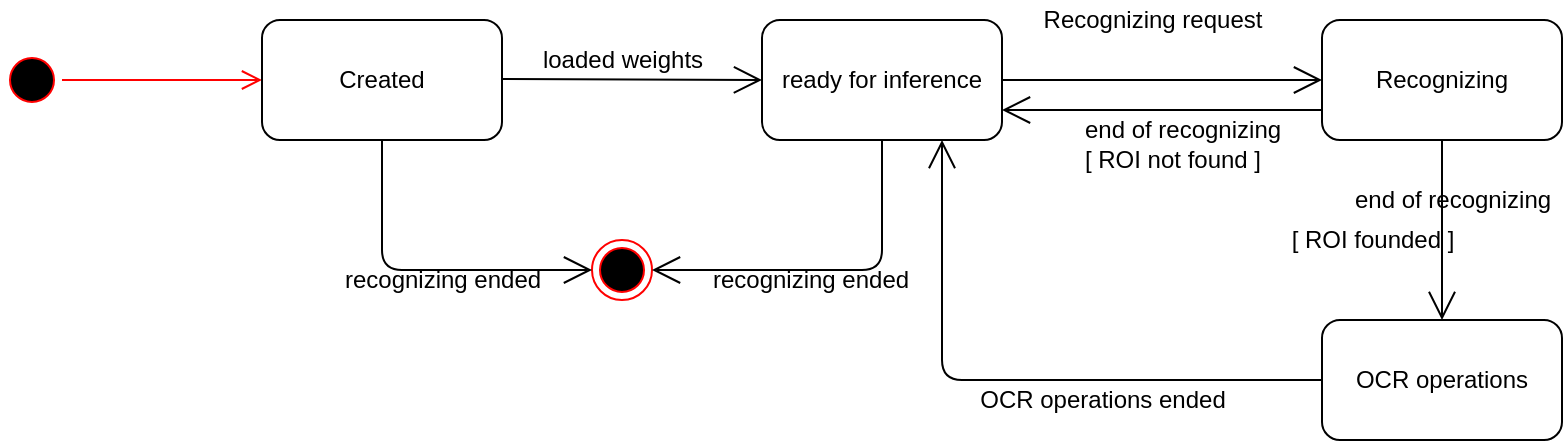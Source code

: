 <mxfile version="13.4.0" type="device"><diagram id="50ZqYa0tMNIlFlnFQmql" name="Page-1"><mxGraphModel dx="946" dy="473" grid="1" gridSize="10" guides="1" tooltips="1" connect="1" arrows="1" fold="1" page="1" pageScale="1" pageWidth="827" pageHeight="1169" math="0" shadow="0"><root><mxCell id="0"/><mxCell id="1" parent="0"/><mxCell id="nHpawkvWkCsd4QM6c0gj-1" value="" style="ellipse;html=1;shape=startState;fillColor=#000000;strokeColor=#ff0000;" parent="1" vertex="1"><mxGeometry x="10" y="25" width="30" height="30" as="geometry"/></mxCell><mxCell id="nHpawkvWkCsd4QM6c0gj-2" value="" style="edgeStyle=orthogonalEdgeStyle;html=1;verticalAlign=bottom;endArrow=open;endSize=8;strokeColor=#ff0000;entryX=0;entryY=0.5;entryDx=0;entryDy=0;" parent="1" source="nHpawkvWkCsd4QM6c0gj-1" target="nHpawkvWkCsd4QM6c0gj-3" edge="1"><mxGeometry relative="1" as="geometry"><mxPoint x="100" y="25" as="targetPoint"/><Array as="points"/></mxGeometry></mxCell><mxCell id="nHpawkvWkCsd4QM6c0gj-3" value="Created" style="rounded=1;whiteSpace=wrap;html=1;" parent="1" vertex="1"><mxGeometry x="140" y="10" width="120" height="60" as="geometry"/></mxCell><mxCell id="nHpawkvWkCsd4QM6c0gj-4" value="ready for inference" style="rounded=1;whiteSpace=wrap;html=1;" parent="1" vertex="1"><mxGeometry x="390" y="10" width="120" height="60" as="geometry"/></mxCell><mxCell id="nHpawkvWkCsd4QM6c0gj-5" value="" style="endArrow=open;endFill=1;endSize=12;html=1;" parent="1" edge="1"><mxGeometry width="160" relative="1" as="geometry"><mxPoint x="260" y="39.5" as="sourcePoint"/><mxPoint x="390" y="40" as="targetPoint"/></mxGeometry></mxCell><mxCell id="nHpawkvWkCsd4QM6c0gj-6" value="loaded weights" style="text;html=1;align=center;verticalAlign=middle;resizable=0;points=[];autosize=1;" parent="1" vertex="1"><mxGeometry x="270" y="20" width="100" height="20" as="geometry"/></mxCell><mxCell id="nHpawkvWkCsd4QM6c0gj-7" value="" style="ellipse;html=1;shape=endState;fillColor=#000000;strokeColor=#ff0000;" parent="1" vertex="1"><mxGeometry x="305" y="120" width="30" height="30" as="geometry"/></mxCell><mxCell id="nHpawkvWkCsd4QM6c0gj-8" value="" style="endArrow=open;endFill=1;endSize=12;html=1;exitX=0.5;exitY=1;exitDx=0;exitDy=0;entryX=0;entryY=0.5;entryDx=0;entryDy=0;" parent="1" source="nHpawkvWkCsd4QM6c0gj-3" target="nHpawkvWkCsd4QM6c0gj-7" edge="1"><mxGeometry width="160" relative="1" as="geometry"><mxPoint x="120" y="210" as="sourcePoint"/><mxPoint x="280" y="210" as="targetPoint"/><Array as="points"><mxPoint x="200" y="135"/></Array></mxGeometry></mxCell><mxCell id="nHpawkvWkCsd4QM6c0gj-9" value="" style="endArrow=open;endFill=1;endSize=12;html=1;exitX=0.5;exitY=1;exitDx=0;exitDy=0;entryX=1;entryY=0.5;entryDx=0;entryDy=0;" parent="1" source="nHpawkvWkCsd4QM6c0gj-4" target="nHpawkvWkCsd4QM6c0gj-7" edge="1"><mxGeometry width="160" relative="1" as="geometry"><mxPoint x="440" y="170" as="sourcePoint"/><mxPoint x="600" y="170" as="targetPoint"/><Array as="points"><mxPoint x="450" y="135"/></Array></mxGeometry></mxCell><mxCell id="nHpawkvWkCsd4QM6c0gj-10" value="recognizing ended" style="text;html=1;align=center;verticalAlign=middle;resizable=0;points=[];autosize=1;" parent="1" vertex="1"><mxGeometry x="175" y="130" width="110" height="20" as="geometry"/></mxCell><mxCell id="nHpawkvWkCsd4QM6c0gj-11" value="recognizing ended" style="text;html=1;align=center;verticalAlign=middle;resizable=0;points=[];autosize=1;" parent="1" vertex="1"><mxGeometry x="358.5" y="130" width="110" height="20" as="geometry"/></mxCell><mxCell id="nHpawkvWkCsd4QM6c0gj-12" value="Recognizing" style="rounded=1;whiteSpace=wrap;html=1;" parent="1" vertex="1"><mxGeometry x="670" y="10" width="120" height="60" as="geometry"/></mxCell><mxCell id="nHpawkvWkCsd4QM6c0gj-14" value="" style="endArrow=open;endFill=1;endSize=12;html=1;entryX=0;entryY=0.5;entryDx=0;entryDy=0;" parent="1" source="nHpawkvWkCsd4QM6c0gj-4" target="nHpawkvWkCsd4QM6c0gj-12" edge="1"><mxGeometry width="160" relative="1" as="geometry"><mxPoint x="510" y="40" as="sourcePoint"/><mxPoint x="640" y="40" as="targetPoint"/></mxGeometry></mxCell><mxCell id="nHpawkvWkCsd4QM6c0gj-15" value="Recognizing request" style="text;html=1;align=center;verticalAlign=middle;resizable=0;points=[];autosize=1;" parent="1" vertex="1"><mxGeometry x="525" width="120" height="20" as="geometry"/></mxCell><mxCell id="nHpawkvWkCsd4QM6c0gj-18" value="OCR operations" style="rounded=1;whiteSpace=wrap;html=1;" parent="1" vertex="1"><mxGeometry x="670" y="160" width="120" height="60" as="geometry"/></mxCell><mxCell id="nHpawkvWkCsd4QM6c0gj-20" value="[ ROI founded ]" style="text;html=1;align=center;verticalAlign=middle;resizable=0;points=[];autosize=1;" parent="1" vertex="1"><mxGeometry x="645" y="110" width="100" height="20" as="geometry"/></mxCell><mxCell id="nHpawkvWkCsd4QM6c0gj-23" value="[ ROI not found ]" style="text;html=1;align=center;verticalAlign=middle;resizable=0;points=[];autosize=1;" parent="1" vertex="1"><mxGeometry x="545" y="70" width="100" height="20" as="geometry"/></mxCell><mxCell id="nHpawkvWkCsd4QM6c0gj-24" value="" style="endArrow=open;endFill=1;endSize=12;html=1;exitX=0;exitY=0.5;exitDx=0;exitDy=0;entryX=0.75;entryY=1;entryDx=0;entryDy=0;" parent="1" source="nHpawkvWkCsd4QM6c0gj-18" target="nHpawkvWkCsd4QM6c0gj-4" edge="1"><mxGeometry width="160" relative="1" as="geometry"><mxPoint x="490" y="170" as="sourcePoint"/><mxPoint x="650" y="170" as="targetPoint"/><Array as="points"><mxPoint x="480" y="190"/></Array></mxGeometry></mxCell><mxCell id="nHpawkvWkCsd4QM6c0gj-25" value="OCR operations ended" style="text;html=1;align=center;verticalAlign=middle;resizable=0;points=[];autosize=1;" parent="1" vertex="1"><mxGeometry x="490" y="190" width="140" height="20" as="geometry"/></mxCell><mxCell id="cGXM09IiaAvus3dOVaVR-6" value="end of recognizing" style="text;html=1;align=center;verticalAlign=middle;resizable=0;points=[];autosize=1;" parent="1" vertex="1"><mxGeometry x="680" y="90" width="110" height="20" as="geometry"/></mxCell><mxCell id="YdZ67gQMOpSPkLB5b-8v-1" value="" style="endArrow=open;endFill=1;endSize=12;html=1;entryX=0.5;entryY=0;entryDx=0;entryDy=0;exitX=0.5;exitY=1;exitDx=0;exitDy=0;" edge="1" parent="1" source="nHpawkvWkCsd4QM6c0gj-12" target="nHpawkvWkCsd4QM6c0gj-18"><mxGeometry width="160" relative="1" as="geometry"><mxPoint x="630" y="140" as="sourcePoint"/><mxPoint x="790" y="140" as="targetPoint"/></mxGeometry></mxCell><mxCell id="YdZ67gQMOpSPkLB5b-8v-3" value="" style="endArrow=open;endFill=1;endSize=12;html=1;entryX=1;entryY=0.75;entryDx=0;entryDy=0;exitX=0;exitY=0.75;exitDx=0;exitDy=0;" edge="1" parent="1" source="nHpawkvWkCsd4QM6c0gj-12" target="nHpawkvWkCsd4QM6c0gj-4"><mxGeometry width="160" relative="1" as="geometry"><mxPoint x="540" y="130" as="sourcePoint"/><mxPoint x="700" y="130" as="targetPoint"/></mxGeometry></mxCell><mxCell id="YdZ67gQMOpSPkLB5b-8v-4" value="end of recognizing" style="text;html=1;align=center;verticalAlign=middle;resizable=0;points=[];autosize=1;" vertex="1" parent="1"><mxGeometry x="545" y="55" width="110" height="20" as="geometry"/></mxCell></root></mxGraphModel></diagram></mxfile>